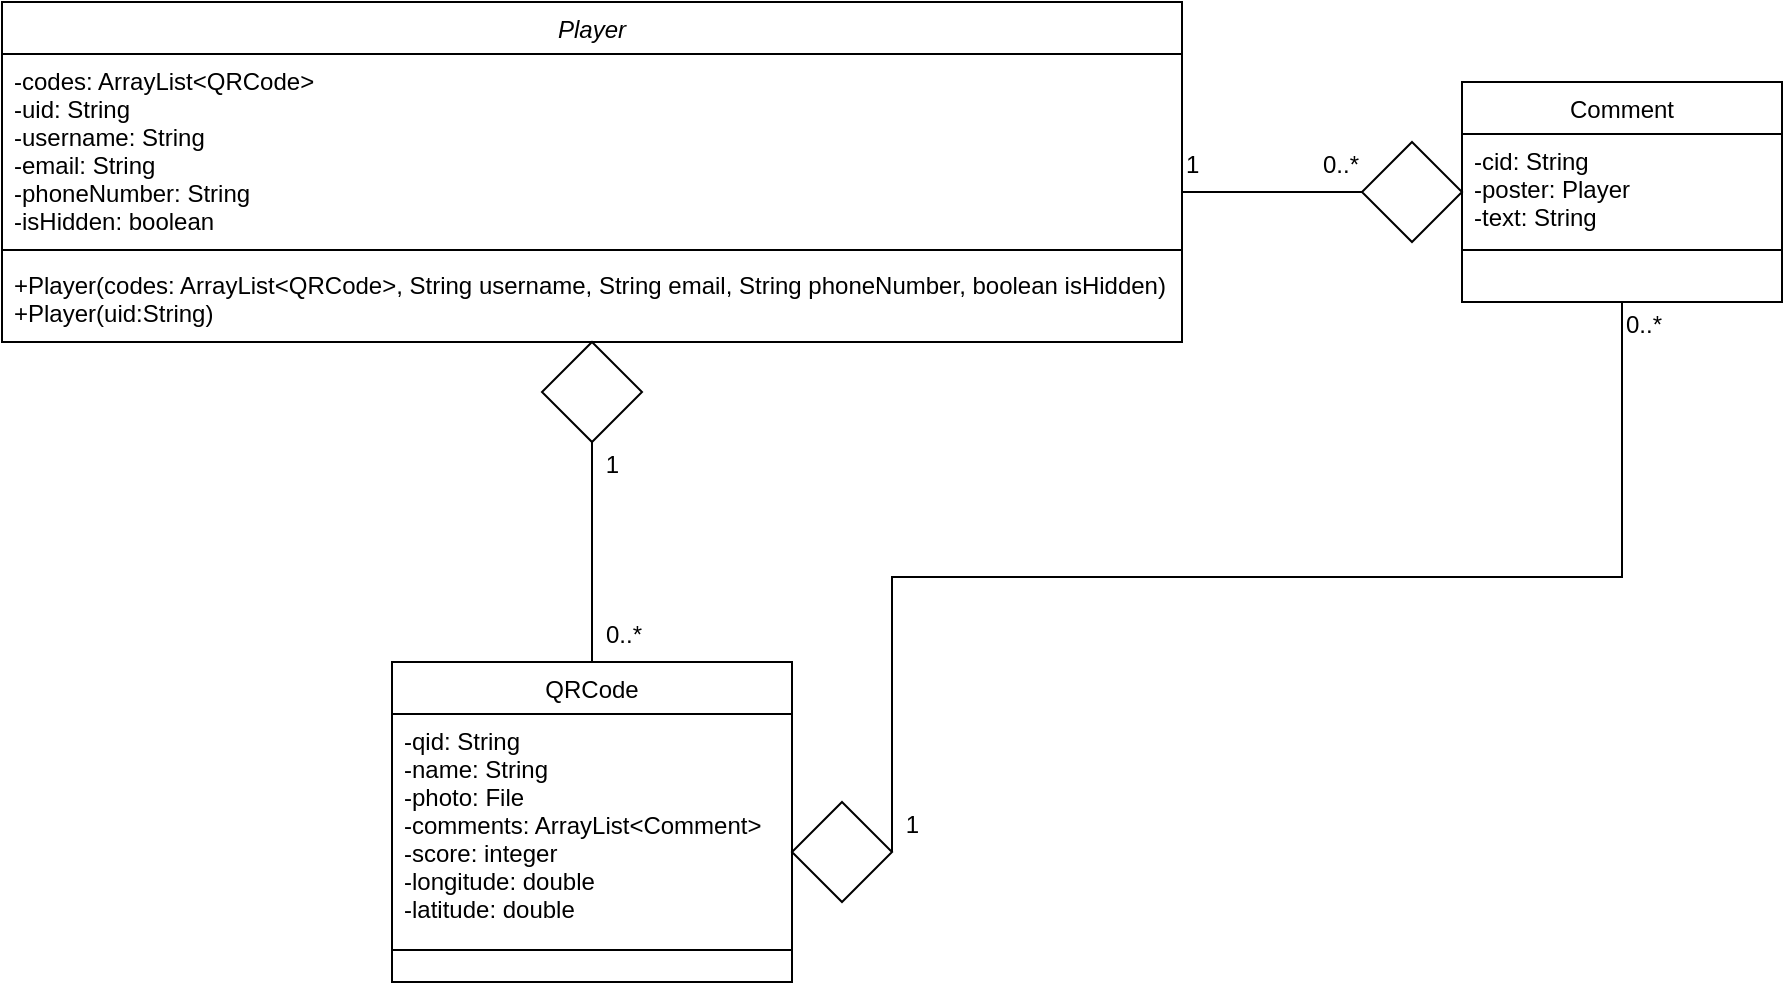 <mxfile version="20.8.23" type="device"><diagram id="C5RBs43oDa-KdzZeNtuy" name="Page-1"><mxGraphModel dx="504" dy="514" grid="1" gridSize="10" guides="1" tooltips="1" connect="1" arrows="1" fold="1" page="1" pageScale="1" pageWidth="1169" pageHeight="827" math="0" shadow="0"><root><mxCell id="WIyWlLk6GJQsqaUBKTNV-0"/><mxCell id="WIyWlLk6GJQsqaUBKTNV-1" parent="WIyWlLk6GJQsqaUBKTNV-0"/><mxCell id="zkfFHV4jXpPFQw0GAbJ--6" value="QRCode" style="swimlane;fontStyle=0;align=center;verticalAlign=top;childLayout=stackLayout;horizontal=1;startSize=26;horizontalStack=0;resizeParent=1;resizeLast=0;collapsible=1;marginBottom=0;rounded=0;shadow=0;strokeWidth=1;" parent="WIyWlLk6GJQsqaUBKTNV-1" vertex="1"><mxGeometry x="235" y="400" width="200" height="160" as="geometry"><mxRectangle x="130" y="380" width="160" height="26" as="alternateBounds"/></mxGeometry></mxCell><mxCell id="zkfFHV4jXpPFQw0GAbJ--7" value="-qid: String&#10;-name: String&#10;-photo: File&#10;-comments: ArrayList&lt;Comment&gt;&#10;-score: integer&#10;-longitude: double&#10;-latitude: double" style="text;align=left;verticalAlign=top;spacingLeft=4;spacingRight=4;overflow=hidden;rotatable=0;points=[[0,0.5],[1,0.5]];portConstraint=eastwest;" parent="zkfFHV4jXpPFQw0GAbJ--6" vertex="1"><mxGeometry y="26" width="200" height="114" as="geometry"/></mxCell><mxCell id="zkfFHV4jXpPFQw0GAbJ--9" value="" style="line;html=1;strokeWidth=1;align=left;verticalAlign=middle;spacingTop=-1;spacingLeft=3;spacingRight=3;rotatable=0;labelPosition=right;points=[];portConstraint=eastwest;" parent="zkfFHV4jXpPFQw0GAbJ--6" vertex="1"><mxGeometry y="140" width="200" height="8" as="geometry"/></mxCell><mxCell id="zkfFHV4jXpPFQw0GAbJ--26" value="" style="endArrow=none;shadow=0;strokeWidth=1;rounded=0;endFill=0;edgeStyle=elbowEdgeStyle;elbow=vertical;entryX=0;entryY=0.5;entryDx=0;entryDy=0;" parent="WIyWlLk6GJQsqaUBKTNV-1" source="zkfFHV4jXpPFQw0GAbJ--0" target="2BQzIX3aD6I6nqEZA5Km-3" edge="1"><mxGeometry x="0.5" y="41" relative="1" as="geometry"><mxPoint x="380" y="192" as="sourcePoint"/><mxPoint x="750" y="155" as="targetPoint"/><mxPoint x="-40" y="32" as="offset"/></mxGeometry></mxCell><mxCell id="zkfFHV4jXpPFQw0GAbJ--27" value="1" style="resizable=0;align=left;verticalAlign=bottom;labelBackgroundColor=none;fontSize=12;" parent="zkfFHV4jXpPFQw0GAbJ--26" connectable="0" vertex="1"><mxGeometry x="-1" relative="1" as="geometry"><mxPoint y="-5" as="offset"/></mxGeometry></mxCell><mxCell id="zkfFHV4jXpPFQw0GAbJ--28" value="0..*" style="resizable=0;align=right;verticalAlign=bottom;labelBackgroundColor=none;fontSize=12;" parent="zkfFHV4jXpPFQw0GAbJ--26" connectable="0" vertex="1"><mxGeometry x="1" relative="1" as="geometry"><mxPoint y="-5" as="offset"/></mxGeometry></mxCell><mxCell id="2BQzIX3aD6I6nqEZA5Km-4" value="" style="group" vertex="1" connectable="0" parent="WIyWlLk6GJQsqaUBKTNV-1"><mxGeometry x="720" y="110" width="210" height="110" as="geometry"/></mxCell><mxCell id="zkfFHV4jXpPFQw0GAbJ--17" value="Comment" style="swimlane;fontStyle=0;align=center;verticalAlign=top;childLayout=stackLayout;horizontal=1;startSize=26;horizontalStack=0;resizeParent=1;resizeLast=0;collapsible=1;marginBottom=0;rounded=0;shadow=0;strokeWidth=1;" parent="2BQzIX3aD6I6nqEZA5Km-4" vertex="1"><mxGeometry x="50" width="160" height="110" as="geometry"><mxRectangle x="550" y="140" width="160" height="26" as="alternateBounds"/></mxGeometry></mxCell><mxCell id="zkfFHV4jXpPFQw0GAbJ--18" value="-cid: String&#10;-poster: Player&#10;-text: String" style="text;align=left;verticalAlign=top;spacingLeft=4;spacingRight=4;overflow=hidden;rotatable=0;points=[[0,0.5],[1,0.5]];portConstraint=eastwest;" parent="zkfFHV4jXpPFQw0GAbJ--17" vertex="1"><mxGeometry y="26" width="160" height="54" as="geometry"/></mxCell><mxCell id="zkfFHV4jXpPFQw0GAbJ--23" value="" style="line;html=1;strokeWidth=1;align=left;verticalAlign=middle;spacingTop=-1;spacingLeft=3;spacingRight=3;rotatable=0;labelPosition=right;points=[];portConstraint=eastwest;" parent="zkfFHV4jXpPFQw0GAbJ--17" vertex="1"><mxGeometry y="80" width="160" height="8" as="geometry"/></mxCell><mxCell id="2BQzIX3aD6I6nqEZA5Km-3" value="" style="rhombus;whiteSpace=wrap;html=1;" vertex="1" parent="2BQzIX3aD6I6nqEZA5Km-4"><mxGeometry y="30" width="50" height="50" as="geometry"/></mxCell><mxCell id="2BQzIX3aD6I6nqEZA5Km-7" value="" style="endArrow=none;shadow=0;strokeWidth=1;rounded=0;endFill=0;edgeStyle=elbowEdgeStyle;elbow=vertical;entryX=0.5;entryY=1;entryDx=0;entryDy=0;exitX=0.5;exitY=0;exitDx=0;exitDy=0;" edge="1" parent="WIyWlLk6GJQsqaUBKTNV-1" target="2BQzIX3aD6I6nqEZA5Km-10" source="zkfFHV4jXpPFQw0GAbJ--6"><mxGeometry x="0.5" y="41" relative="1" as="geometry"><mxPoint x="210" y="265" as="sourcePoint"/><mxPoint x="330" y="255" as="targetPoint"/><mxPoint x="-40" y="32" as="offset"/></mxGeometry></mxCell><mxCell id="2BQzIX3aD6I6nqEZA5Km-8" value="0..*" style="resizable=0;align=left;verticalAlign=bottom;labelBackgroundColor=none;fontSize=12;" connectable="0" vertex="1" parent="2BQzIX3aD6I6nqEZA5Km-7"><mxGeometry x="-1" relative="1" as="geometry"><mxPoint x="5" y="-5" as="offset"/></mxGeometry></mxCell><mxCell id="2BQzIX3aD6I6nqEZA5Km-9" value="1" style="resizable=0;align=right;verticalAlign=bottom;labelBackgroundColor=none;fontSize=12;" connectable="0" vertex="1" parent="2BQzIX3aD6I6nqEZA5Km-7"><mxGeometry x="1" relative="1" as="geometry"><mxPoint x="15" y="20" as="offset"/></mxGeometry></mxCell><mxCell id="2BQzIX3aD6I6nqEZA5Km-11" value="" style="group" vertex="1" connectable="0" parent="WIyWlLk6GJQsqaUBKTNV-1"><mxGeometry x="40" y="70" width="590" height="220" as="geometry"/></mxCell><mxCell id="zkfFHV4jXpPFQw0GAbJ--0" value="Player" style="swimlane;fontStyle=2;align=center;verticalAlign=top;childLayout=stackLayout;horizontal=1;startSize=26;horizontalStack=0;resizeParent=1;resizeLast=0;collapsible=1;marginBottom=0;rounded=0;shadow=0;strokeWidth=1;" parent="2BQzIX3aD6I6nqEZA5Km-11" vertex="1"><mxGeometry width="590" height="170" as="geometry"><mxRectangle x="220" y="120" width="160" height="26" as="alternateBounds"/></mxGeometry></mxCell><mxCell id="zkfFHV4jXpPFQw0GAbJ--1" value="-codes: ArrayList&lt;QRCode&gt;&#10;-uid: String&#10;-username: String&#10;-email: String&#10;-phoneNumber: String&#10;-isHidden: boolean" style="text;align=left;verticalAlign=top;spacingLeft=4;spacingRight=4;overflow=hidden;rotatable=0;points=[[0,0.5],[1,0.5]];portConstraint=eastwest;" parent="zkfFHV4jXpPFQw0GAbJ--0" vertex="1"><mxGeometry y="26" width="590" height="94" as="geometry"/></mxCell><mxCell id="zkfFHV4jXpPFQw0GAbJ--4" value="" style="line;html=1;strokeWidth=1;align=left;verticalAlign=middle;spacingTop=-1;spacingLeft=3;spacingRight=3;rotatable=0;labelPosition=right;points=[];portConstraint=eastwest;" parent="zkfFHV4jXpPFQw0GAbJ--0" vertex="1"><mxGeometry y="120" width="590" height="8" as="geometry"/></mxCell><mxCell id="zkfFHV4jXpPFQw0GAbJ--5" value="+Player(codes: ArrayList&lt;QRCode&gt;, String username, String email, String phoneNumber, boolean isHidden)&#10;+Player(uid:String)" style="text;align=left;verticalAlign=top;spacingLeft=4;spacingRight=4;overflow=hidden;rotatable=0;points=[[0,0.5],[1,0.5]];portConstraint=eastwest;" parent="zkfFHV4jXpPFQw0GAbJ--0" vertex="1"><mxGeometry y="128" width="590" height="42" as="geometry"/></mxCell><mxCell id="2BQzIX3aD6I6nqEZA5Km-10" value="" style="rhombus;whiteSpace=wrap;html=1;" vertex="1" parent="2BQzIX3aD6I6nqEZA5Km-11"><mxGeometry x="270" y="170" width="50" height="50" as="geometry"/></mxCell><mxCell id="2BQzIX3aD6I6nqEZA5Km-12" value="" style="endArrow=none;shadow=0;strokeWidth=1;rounded=0;endFill=0;edgeStyle=elbowEdgeStyle;elbow=vertical;entryX=1;entryY=0.5;entryDx=0;entryDy=0;exitX=0.5;exitY=1;exitDx=0;exitDy=0;" edge="1" parent="WIyWlLk6GJQsqaUBKTNV-1" target="2BQzIX3aD6I6nqEZA5Km-15" source="zkfFHV4jXpPFQw0GAbJ--17"><mxGeometry x="0.5" y="41" relative="1" as="geometry"><mxPoint x="760" y="270" as="sourcePoint"/><mxPoint x="500" y="485" as="targetPoint"/><mxPoint x="-40" y="32" as="offset"/></mxGeometry></mxCell><mxCell id="2BQzIX3aD6I6nqEZA5Km-13" value="0..*" style="resizable=0;align=left;verticalAlign=bottom;labelBackgroundColor=none;fontSize=12;" connectable="0" vertex="1" parent="2BQzIX3aD6I6nqEZA5Km-12"><mxGeometry x="-1" relative="1" as="geometry"><mxPoint y="20" as="offset"/></mxGeometry></mxCell><mxCell id="2BQzIX3aD6I6nqEZA5Km-14" value="1" style="resizable=0;align=right;verticalAlign=bottom;labelBackgroundColor=none;fontSize=12;" connectable="0" vertex="1" parent="2BQzIX3aD6I6nqEZA5Km-12"><mxGeometry x="1" relative="1" as="geometry"><mxPoint x="15" y="-5" as="offset"/></mxGeometry></mxCell><mxCell id="2BQzIX3aD6I6nqEZA5Km-15" value="" style="rhombus;whiteSpace=wrap;html=1;" vertex="1" parent="WIyWlLk6GJQsqaUBKTNV-1"><mxGeometry x="435" y="470" width="50" height="50" as="geometry"/></mxCell></root></mxGraphModel></diagram></mxfile>